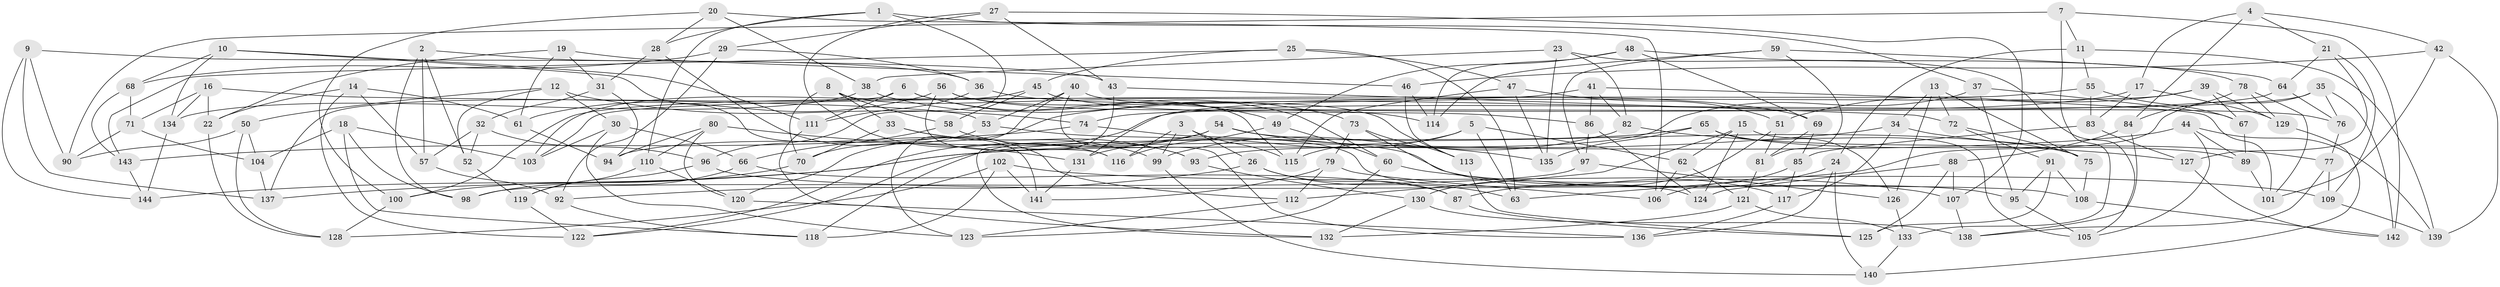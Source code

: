 // coarse degree distribution, {3: 0.046511627906976744, 4: 0.6395348837209303, 8: 0.08139534883720931, 5: 0.09302325581395349, 6: 0.06976744186046512, 10: 0.011627906976744186, 7: 0.023255813953488372, 2: 0.011627906976744186, 11: 0.023255813953488372}
// Generated by graph-tools (version 1.1) at 2025/01/03/04/25 22:01:40]
// undirected, 144 vertices, 288 edges
graph export_dot {
graph [start="1"]
  node [color=gray90,style=filled];
  1;
  2;
  3;
  4;
  5;
  6;
  7;
  8;
  9;
  10;
  11;
  12;
  13;
  14;
  15;
  16;
  17;
  18;
  19;
  20;
  21;
  22;
  23;
  24;
  25;
  26;
  27;
  28;
  29;
  30;
  31;
  32;
  33;
  34;
  35;
  36;
  37;
  38;
  39;
  40;
  41;
  42;
  43;
  44;
  45;
  46;
  47;
  48;
  49;
  50;
  51;
  52;
  53;
  54;
  55;
  56;
  57;
  58;
  59;
  60;
  61;
  62;
  63;
  64;
  65;
  66;
  67;
  68;
  69;
  70;
  71;
  72;
  73;
  74;
  75;
  76;
  77;
  78;
  79;
  80;
  81;
  82;
  83;
  84;
  85;
  86;
  87;
  88;
  89;
  90;
  91;
  92;
  93;
  94;
  95;
  96;
  97;
  98;
  99;
  100;
  101;
  102;
  103;
  104;
  105;
  106;
  107;
  108;
  109;
  110;
  111;
  112;
  113;
  114;
  115;
  116;
  117;
  118;
  119;
  120;
  121;
  122;
  123;
  124;
  125;
  126;
  127;
  128;
  129;
  130;
  131;
  132;
  133;
  134;
  135;
  136;
  137;
  138;
  139;
  140;
  141;
  142;
  143;
  144;
  1 -- 110;
  1 -- 28;
  1 -- 37;
  1 -- 96;
  2 -- 98;
  2 -- 36;
  2 -- 57;
  2 -- 52;
  3 -- 26;
  3 -- 116;
  3 -- 115;
  3 -- 99;
  4 -- 17;
  4 -- 84;
  4 -- 42;
  4 -- 21;
  5 -- 115;
  5 -- 62;
  5 -- 131;
  5 -- 63;
  6 -- 60;
  6 -- 73;
  6 -- 137;
  6 -- 111;
  7 -- 11;
  7 -- 133;
  7 -- 142;
  7 -- 90;
  8 -- 115;
  8 -- 70;
  8 -- 33;
  8 -- 58;
  9 -- 90;
  9 -- 137;
  9 -- 144;
  9 -- 43;
  10 -- 111;
  10 -- 134;
  10 -- 68;
  10 -- 141;
  11 -- 139;
  11 -- 24;
  11 -- 55;
  12 -- 52;
  12 -- 30;
  12 -- 74;
  12 -- 50;
  13 -- 75;
  13 -- 126;
  13 -- 72;
  13 -- 34;
  14 -- 57;
  14 -- 122;
  14 -- 22;
  14 -- 61;
  15 -- 124;
  15 -- 62;
  15 -- 105;
  15 -- 112;
  16 -- 134;
  16 -- 22;
  16 -- 71;
  16 -- 53;
  17 -- 120;
  17 -- 83;
  17 -- 129;
  18 -- 98;
  18 -- 104;
  18 -- 118;
  18 -- 103;
  19 -- 31;
  19 -- 46;
  19 -- 22;
  19 -- 61;
  20 -- 28;
  20 -- 100;
  20 -- 106;
  20 -- 38;
  21 -- 64;
  21 -- 127;
  21 -- 109;
  22 -- 128;
  23 -- 82;
  23 -- 38;
  23 -- 135;
  23 -- 105;
  24 -- 87;
  24 -- 140;
  24 -- 136;
  25 -- 143;
  25 -- 45;
  25 -- 47;
  25 -- 63;
  26 -- 87;
  26 -- 63;
  26 -- 92;
  27 -- 107;
  27 -- 29;
  27 -- 43;
  27 -- 116;
  28 -- 112;
  28 -- 31;
  29 -- 92;
  29 -- 68;
  29 -- 36;
  30 -- 103;
  30 -- 123;
  30 -- 66;
  31 -- 32;
  31 -- 94;
  32 -- 52;
  32 -- 57;
  32 -- 96;
  33 -- 93;
  33 -- 70;
  33 -- 99;
  34 -- 117;
  34 -- 77;
  34 -- 137;
  35 -- 63;
  35 -- 118;
  35 -- 76;
  35 -- 142;
  36 -- 69;
  36 -- 111;
  37 -- 67;
  37 -- 93;
  37 -- 95;
  38 -- 134;
  38 -- 49;
  39 -- 51;
  39 -- 67;
  39 -- 131;
  39 -- 129;
  40 -- 76;
  40 -- 123;
  40 -- 53;
  40 -- 136;
  41 -- 86;
  41 -- 101;
  41 -- 82;
  41 -- 100;
  42 -- 101;
  42 -- 46;
  42 -- 139;
  43 -- 132;
  43 -- 72;
  44 -- 105;
  44 -- 139;
  44 -- 89;
  44 -- 144;
  45 -- 86;
  45 -- 103;
  45 -- 58;
  46 -- 113;
  46 -- 114;
  47 -- 115;
  47 -- 51;
  47 -- 135;
  48 -- 49;
  48 -- 114;
  48 -- 69;
  48 -- 78;
  49 -- 60;
  49 -- 116;
  50 -- 104;
  50 -- 90;
  50 -- 128;
  51 -- 81;
  51 -- 130;
  52 -- 119;
  53 -- 70;
  53 -- 95;
  54 -- 94;
  54 -- 75;
  54 -- 122;
  54 -- 135;
  55 -- 67;
  55 -- 103;
  55 -- 83;
  56 -- 114;
  56 -- 116;
  56 -- 113;
  56 -- 61;
  57 -- 92;
  58 -- 66;
  58 -- 93;
  59 -- 81;
  59 -- 114;
  59 -- 64;
  59 -- 97;
  60 -- 107;
  60 -- 123;
  61 -- 94;
  62 -- 106;
  62 -- 121;
  64 -- 74;
  64 -- 76;
  65 -- 89;
  65 -- 135;
  65 -- 122;
  65 -- 126;
  66 -- 98;
  66 -- 87;
  67 -- 89;
  68 -- 71;
  68 -- 143;
  69 -- 85;
  69 -- 81;
  70 -- 100;
  71 -- 90;
  71 -- 104;
  72 -- 91;
  72 -- 75;
  73 -- 117;
  73 -- 113;
  73 -- 79;
  74 -- 124;
  74 -- 143;
  75 -- 108;
  76 -- 77;
  77 -- 109;
  77 -- 138;
  78 -- 101;
  78 -- 84;
  78 -- 129;
  79 -- 112;
  79 -- 141;
  79 -- 106;
  80 -- 131;
  80 -- 94;
  80 -- 110;
  80 -- 120;
  81 -- 121;
  82 -- 127;
  82 -- 99;
  83 -- 85;
  83 -- 127;
  84 -- 138;
  84 -- 88;
  85 -- 117;
  85 -- 106;
  86 -- 97;
  86 -- 124;
  87 -- 125;
  88 -- 107;
  88 -- 124;
  88 -- 125;
  89 -- 101;
  91 -- 125;
  91 -- 95;
  91 -- 108;
  92 -- 118;
  93 -- 130;
  95 -- 105;
  96 -- 119;
  96 -- 108;
  97 -- 98;
  97 -- 126;
  99 -- 140;
  100 -- 128;
  102 -- 128;
  102 -- 118;
  102 -- 109;
  102 -- 141;
  104 -- 137;
  107 -- 138;
  108 -- 142;
  109 -- 139;
  110 -- 120;
  110 -- 119;
  111 -- 132;
  112 -- 123;
  113 -- 125;
  117 -- 136;
  119 -- 122;
  120 -- 136;
  121 -- 132;
  121 -- 133;
  126 -- 133;
  127 -- 142;
  129 -- 140;
  130 -- 138;
  130 -- 132;
  131 -- 141;
  133 -- 140;
  134 -- 144;
  143 -- 144;
}

